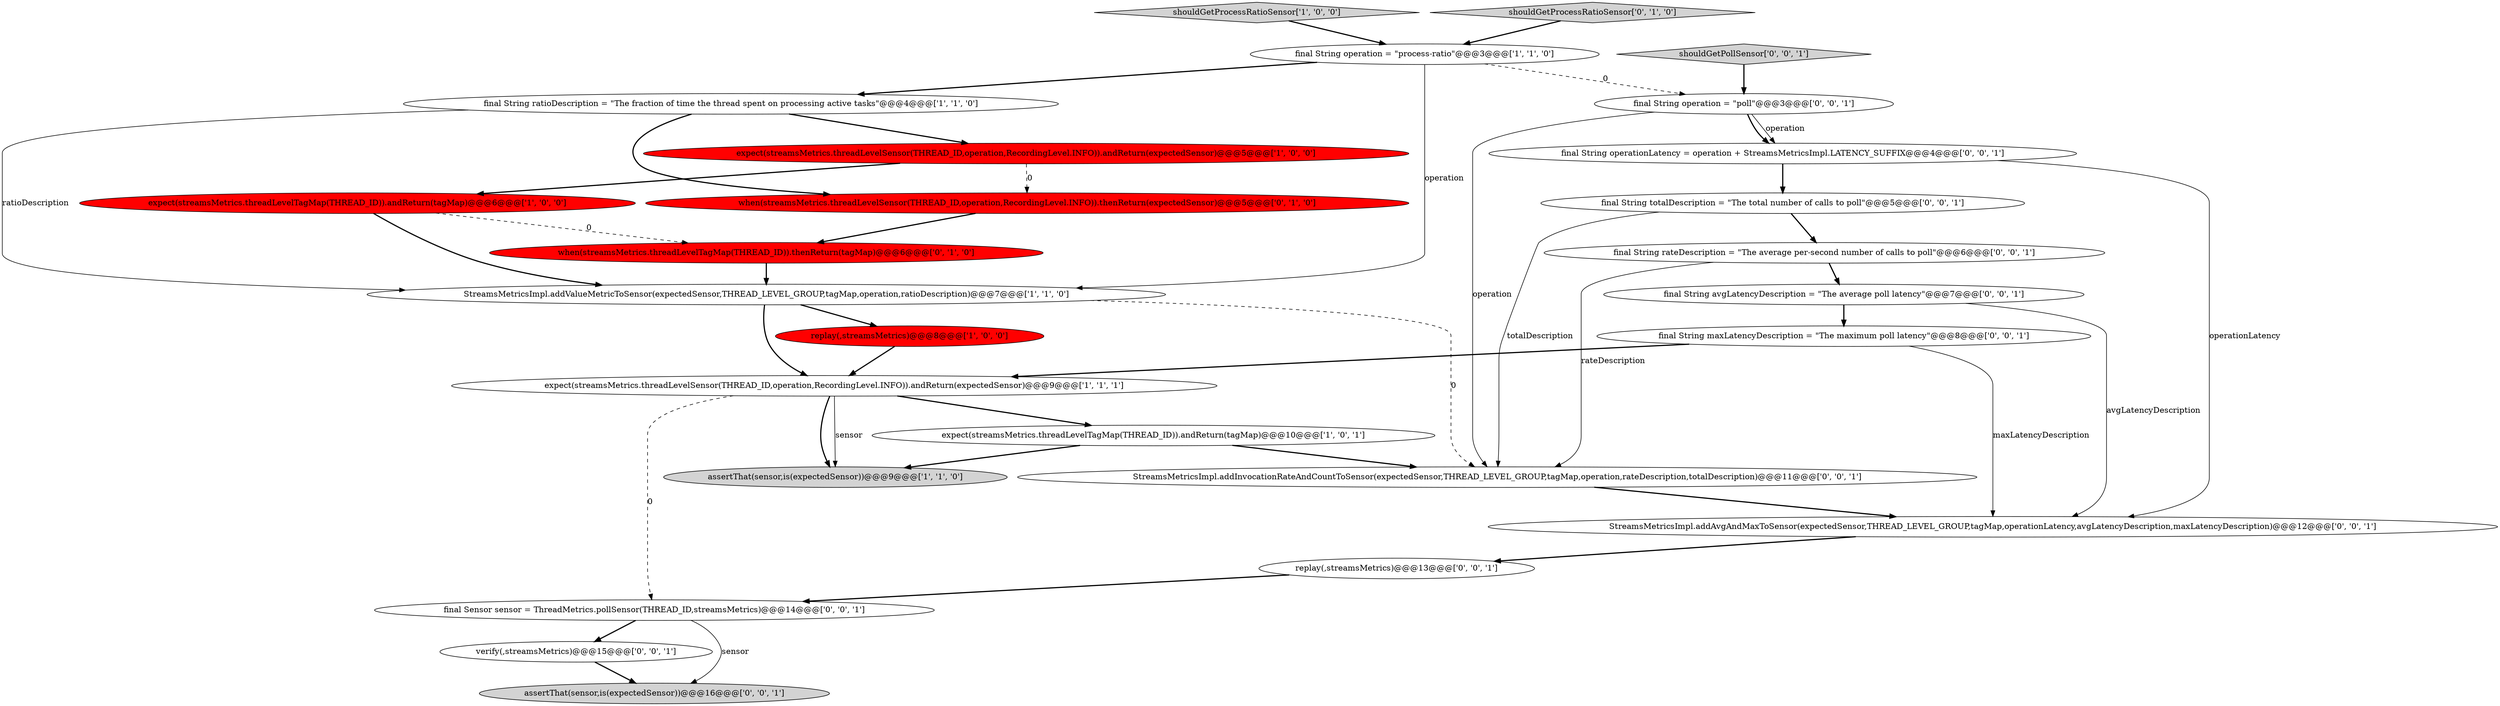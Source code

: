 digraph {
23 [style = filled, label = "StreamsMetricsImpl.addInvocationRateAndCountToSensor(expectedSensor,THREAD_LEVEL_GROUP,tagMap,operation,rateDescription,totalDescription)@@@11@@@['0', '0', '1']", fillcolor = white, shape = ellipse image = "AAA0AAABBB3BBB"];
20 [style = filled, label = "final String maxLatencyDescription = \"The maximum poll latency\"@@@8@@@['0', '0', '1']", fillcolor = white, shape = ellipse image = "AAA0AAABBB3BBB"];
18 [style = filled, label = "replay(,streamsMetrics)@@@13@@@['0', '0', '1']", fillcolor = white, shape = ellipse image = "AAA0AAABBB3BBB"];
7 [style = filled, label = "shouldGetProcessRatioSensor['1', '0', '0']", fillcolor = lightgray, shape = diamond image = "AAA0AAABBB1BBB"];
11 [style = filled, label = "when(streamsMetrics.threadLevelSensor(THREAD_ID,operation,RecordingLevel.INFO)).thenReturn(expectedSensor)@@@5@@@['0', '1', '0']", fillcolor = red, shape = ellipse image = "AAA1AAABBB2BBB"];
17 [style = filled, label = "assertThat(sensor,is(expectedSensor))@@@16@@@['0', '0', '1']", fillcolor = lightgray, shape = ellipse image = "AAA0AAABBB3BBB"];
22 [style = filled, label = "shouldGetPollSensor['0', '0', '1']", fillcolor = lightgray, shape = diamond image = "AAA0AAABBB3BBB"];
16 [style = filled, label = "final String operation = \"poll\"@@@3@@@['0', '0', '1']", fillcolor = white, shape = ellipse image = "AAA0AAABBB3BBB"];
4 [style = filled, label = "replay(,streamsMetrics)@@@8@@@['1', '0', '0']", fillcolor = red, shape = ellipse image = "AAA1AAABBB1BBB"];
12 [style = filled, label = "shouldGetProcessRatioSensor['0', '1', '0']", fillcolor = lightgray, shape = diamond image = "AAA0AAABBB2BBB"];
25 [style = filled, label = "verify(,streamsMetrics)@@@15@@@['0', '0', '1']", fillcolor = white, shape = ellipse image = "AAA0AAABBB3BBB"];
24 [style = filled, label = "StreamsMetricsImpl.addAvgAndMaxToSensor(expectedSensor,THREAD_LEVEL_GROUP,tagMap,operationLatency,avgLatencyDescription,maxLatencyDescription)@@@12@@@['0', '0', '1']", fillcolor = white, shape = ellipse image = "AAA0AAABBB3BBB"];
15 [style = filled, label = "final String rateDescription = \"The average per-second number of calls to poll\"@@@6@@@['0', '0', '1']", fillcolor = white, shape = ellipse image = "AAA0AAABBB3BBB"];
0 [style = filled, label = "expect(streamsMetrics.threadLevelSensor(THREAD_ID,operation,RecordingLevel.INFO)).andReturn(expectedSensor)@@@9@@@['1', '1', '1']", fillcolor = white, shape = ellipse image = "AAA0AAABBB1BBB"];
2 [style = filled, label = "assertThat(sensor,is(expectedSensor))@@@9@@@['1', '1', '0']", fillcolor = lightgray, shape = ellipse image = "AAA0AAABBB1BBB"];
6 [style = filled, label = "StreamsMetricsImpl.addValueMetricToSensor(expectedSensor,THREAD_LEVEL_GROUP,tagMap,operation,ratioDescription)@@@7@@@['1', '1', '0']", fillcolor = white, shape = ellipse image = "AAA0AAABBB1BBB"];
10 [style = filled, label = "when(streamsMetrics.threadLevelTagMap(THREAD_ID)).thenReturn(tagMap)@@@6@@@['0', '1', '0']", fillcolor = red, shape = ellipse image = "AAA1AAABBB2BBB"];
9 [style = filled, label = "expect(streamsMetrics.threadLevelSensor(THREAD_ID,operation,RecordingLevel.INFO)).andReturn(expectedSensor)@@@5@@@['1', '0', '0']", fillcolor = red, shape = ellipse image = "AAA1AAABBB1BBB"];
21 [style = filled, label = "final String totalDescription = \"The total number of calls to poll\"@@@5@@@['0', '0', '1']", fillcolor = white, shape = ellipse image = "AAA0AAABBB3BBB"];
8 [style = filled, label = "final String operation = \"process-ratio\"@@@3@@@['1', '1', '0']", fillcolor = white, shape = ellipse image = "AAA0AAABBB1BBB"];
1 [style = filled, label = "expect(streamsMetrics.threadLevelTagMap(THREAD_ID)).andReturn(tagMap)@@@10@@@['1', '0', '1']", fillcolor = white, shape = ellipse image = "AAA0AAABBB1BBB"];
19 [style = filled, label = "final String avgLatencyDescription = \"The average poll latency\"@@@7@@@['0', '0', '1']", fillcolor = white, shape = ellipse image = "AAA0AAABBB3BBB"];
3 [style = filled, label = "expect(streamsMetrics.threadLevelTagMap(THREAD_ID)).andReturn(tagMap)@@@6@@@['1', '0', '0']", fillcolor = red, shape = ellipse image = "AAA1AAABBB1BBB"];
5 [style = filled, label = "final String ratioDescription = \"The fraction of time the thread spent on processing active tasks\"@@@4@@@['1', '1', '0']", fillcolor = white, shape = ellipse image = "AAA0AAABBB1BBB"];
14 [style = filled, label = "final String operationLatency = operation + StreamsMetricsImpl.LATENCY_SUFFIX@@@4@@@['0', '0', '1']", fillcolor = white, shape = ellipse image = "AAA0AAABBB3BBB"];
13 [style = filled, label = "final Sensor sensor = ThreadMetrics.pollSensor(THREAD_ID,streamsMetrics)@@@14@@@['0', '0', '1']", fillcolor = white, shape = ellipse image = "AAA0AAABBB3BBB"];
13->25 [style = bold, label=""];
8->16 [style = dashed, label="0"];
8->6 [style = solid, label="operation"];
16->14 [style = solid, label="operation"];
5->9 [style = bold, label=""];
22->16 [style = bold, label=""];
19->20 [style = bold, label=""];
21->15 [style = bold, label=""];
0->2 [style = bold, label=""];
20->0 [style = bold, label=""];
21->23 [style = solid, label="totalDescription"];
20->24 [style = solid, label="maxLatencyDescription"];
3->6 [style = bold, label=""];
6->0 [style = bold, label=""];
0->2 [style = solid, label="sensor"];
14->24 [style = solid, label="operationLatency"];
15->19 [style = bold, label=""];
7->8 [style = bold, label=""];
24->18 [style = bold, label=""];
25->17 [style = bold, label=""];
10->6 [style = bold, label=""];
1->23 [style = bold, label=""];
4->0 [style = bold, label=""];
6->4 [style = bold, label=""];
23->24 [style = bold, label=""];
19->24 [style = solid, label="avgLatencyDescription"];
8->5 [style = bold, label=""];
11->10 [style = bold, label=""];
12->8 [style = bold, label=""];
0->1 [style = bold, label=""];
0->13 [style = dashed, label="0"];
18->13 [style = bold, label=""];
16->23 [style = solid, label="operation"];
13->17 [style = solid, label="sensor"];
9->3 [style = bold, label=""];
16->14 [style = bold, label=""];
9->11 [style = dashed, label="0"];
1->2 [style = bold, label=""];
5->11 [style = bold, label=""];
3->10 [style = dashed, label="0"];
5->6 [style = solid, label="ratioDescription"];
15->23 [style = solid, label="rateDescription"];
14->21 [style = bold, label=""];
6->23 [style = dashed, label="0"];
}
